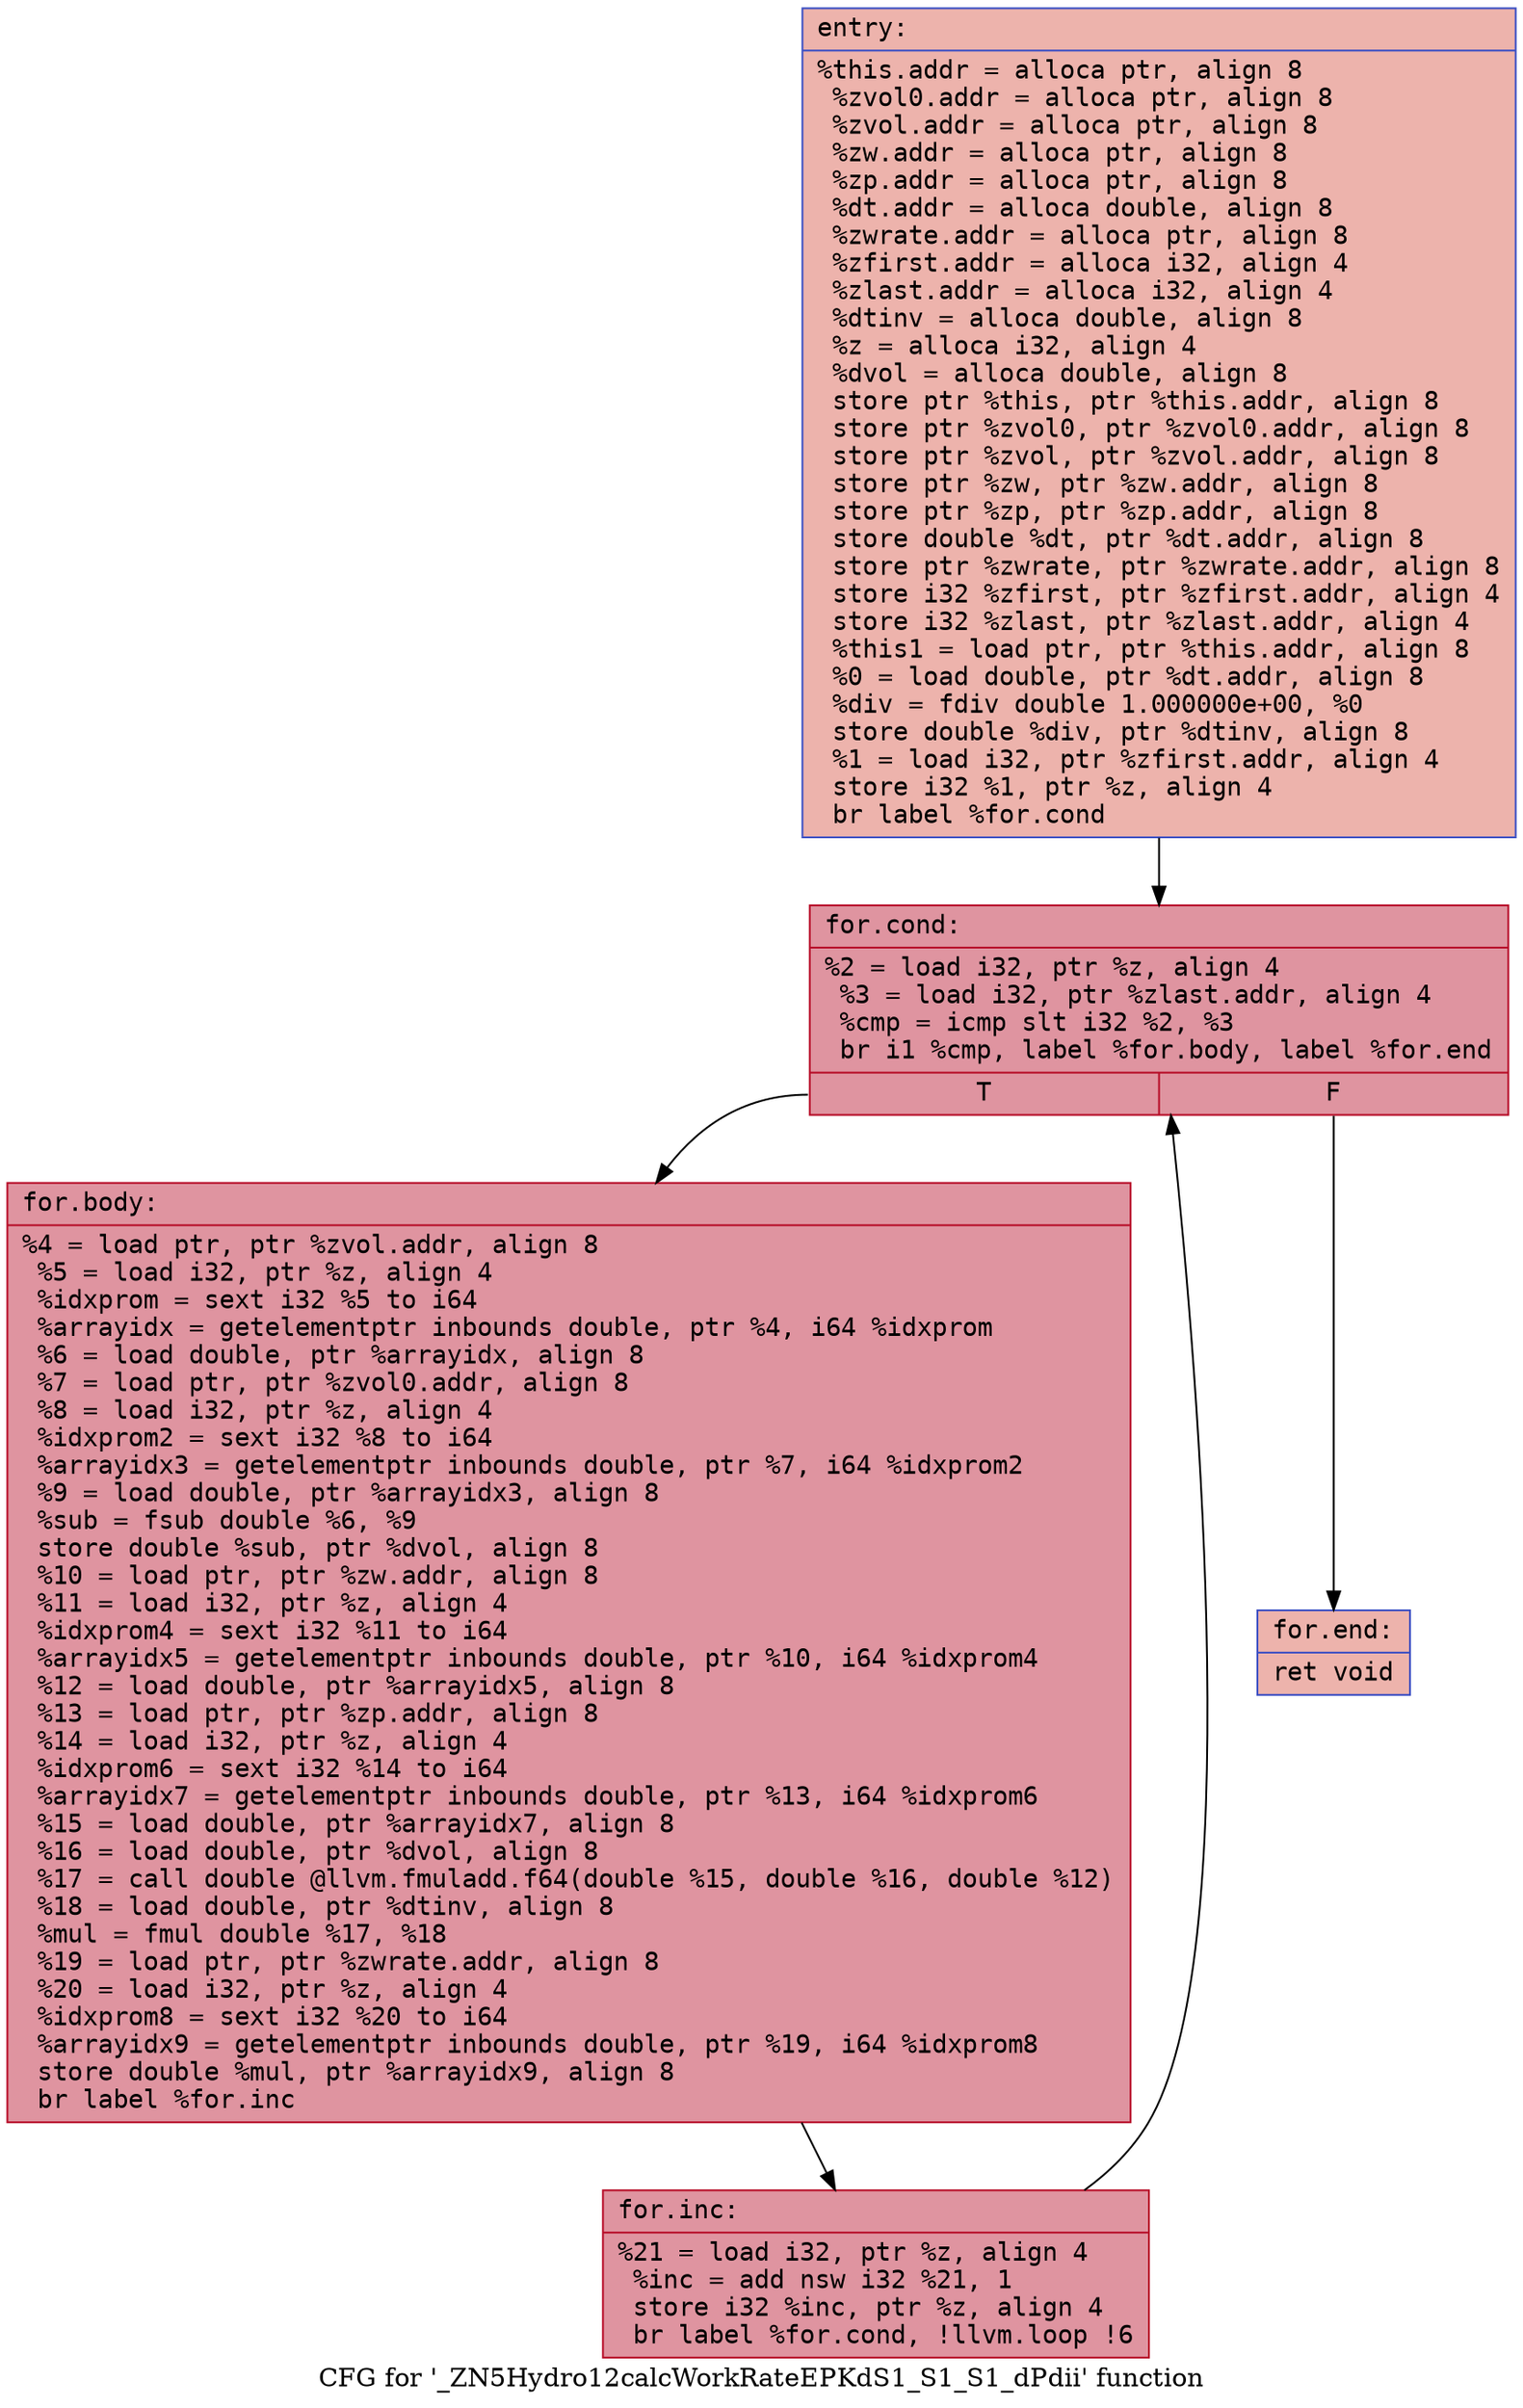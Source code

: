 digraph "CFG for '_ZN5Hydro12calcWorkRateEPKdS1_S1_S1_dPdii' function" {
	label="CFG for '_ZN5Hydro12calcWorkRateEPKdS1_S1_S1_dPdii' function";

	Node0x56186988d350 [shape=record,color="#3d50c3ff", style=filled, fillcolor="#d6524470" fontname="Courier",label="{entry:\l|  %this.addr = alloca ptr, align 8\l  %zvol0.addr = alloca ptr, align 8\l  %zvol.addr = alloca ptr, align 8\l  %zw.addr = alloca ptr, align 8\l  %zp.addr = alloca ptr, align 8\l  %dt.addr = alloca double, align 8\l  %zwrate.addr = alloca ptr, align 8\l  %zfirst.addr = alloca i32, align 4\l  %zlast.addr = alloca i32, align 4\l  %dtinv = alloca double, align 8\l  %z = alloca i32, align 4\l  %dvol = alloca double, align 8\l  store ptr %this, ptr %this.addr, align 8\l  store ptr %zvol0, ptr %zvol0.addr, align 8\l  store ptr %zvol, ptr %zvol.addr, align 8\l  store ptr %zw, ptr %zw.addr, align 8\l  store ptr %zp, ptr %zp.addr, align 8\l  store double %dt, ptr %dt.addr, align 8\l  store ptr %zwrate, ptr %zwrate.addr, align 8\l  store i32 %zfirst, ptr %zfirst.addr, align 4\l  store i32 %zlast, ptr %zlast.addr, align 4\l  %this1 = load ptr, ptr %this.addr, align 8\l  %0 = load double, ptr %dt.addr, align 8\l  %div = fdiv double 1.000000e+00, %0\l  store double %div, ptr %dtinv, align 8\l  %1 = load i32, ptr %zfirst.addr, align 4\l  store i32 %1, ptr %z, align 4\l  br label %for.cond\l}"];
	Node0x56186988d350 -> Node0x5618698e6190[tooltip="entry -> for.cond\nProbability 100.00%" ];
	Node0x5618698e6190 [shape=record,color="#b70d28ff", style=filled, fillcolor="#b70d2870" fontname="Courier",label="{for.cond:\l|  %2 = load i32, ptr %z, align 4\l  %3 = load i32, ptr %zlast.addr, align 4\l  %cmp = icmp slt i32 %2, %3\l  br i1 %cmp, label %for.body, label %for.end\l|{<s0>T|<s1>F}}"];
	Node0x5618698e6190:s0 -> Node0x5618698e6530[tooltip="for.cond -> for.body\nProbability 96.88%" ];
	Node0x5618698e6190:s1 -> Node0x5618698e65b0[tooltip="for.cond -> for.end\nProbability 3.12%" ];
	Node0x5618698e6530 [shape=record,color="#b70d28ff", style=filled, fillcolor="#b70d2870" fontname="Courier",label="{for.body:\l|  %4 = load ptr, ptr %zvol.addr, align 8\l  %5 = load i32, ptr %z, align 4\l  %idxprom = sext i32 %5 to i64\l  %arrayidx = getelementptr inbounds double, ptr %4, i64 %idxprom\l  %6 = load double, ptr %arrayidx, align 8\l  %7 = load ptr, ptr %zvol0.addr, align 8\l  %8 = load i32, ptr %z, align 4\l  %idxprom2 = sext i32 %8 to i64\l  %arrayidx3 = getelementptr inbounds double, ptr %7, i64 %idxprom2\l  %9 = load double, ptr %arrayidx3, align 8\l  %sub = fsub double %6, %9\l  store double %sub, ptr %dvol, align 8\l  %10 = load ptr, ptr %zw.addr, align 8\l  %11 = load i32, ptr %z, align 4\l  %idxprom4 = sext i32 %11 to i64\l  %arrayidx5 = getelementptr inbounds double, ptr %10, i64 %idxprom4\l  %12 = load double, ptr %arrayidx5, align 8\l  %13 = load ptr, ptr %zp.addr, align 8\l  %14 = load i32, ptr %z, align 4\l  %idxprom6 = sext i32 %14 to i64\l  %arrayidx7 = getelementptr inbounds double, ptr %13, i64 %idxprom6\l  %15 = load double, ptr %arrayidx7, align 8\l  %16 = load double, ptr %dvol, align 8\l  %17 = call double @llvm.fmuladd.f64(double %15, double %16, double %12)\l  %18 = load double, ptr %dtinv, align 8\l  %mul = fmul double %17, %18\l  %19 = load ptr, ptr %zwrate.addr, align 8\l  %20 = load i32, ptr %z, align 4\l  %idxprom8 = sext i32 %20 to i64\l  %arrayidx9 = getelementptr inbounds double, ptr %19, i64 %idxprom8\l  store double %mul, ptr %arrayidx9, align 8\l  br label %for.inc\l}"];
	Node0x5618698e6530 -> Node0x5618698e7900[tooltip="for.body -> for.inc\nProbability 100.00%" ];
	Node0x5618698e7900 [shape=record,color="#b70d28ff", style=filled, fillcolor="#b70d2870" fontname="Courier",label="{for.inc:\l|  %21 = load i32, ptr %z, align 4\l  %inc = add nsw i32 %21, 1\l  store i32 %inc, ptr %z, align 4\l  br label %for.cond, !llvm.loop !6\l}"];
	Node0x5618698e7900 -> Node0x5618698e6190[tooltip="for.inc -> for.cond\nProbability 100.00%" ];
	Node0x5618698e65b0 [shape=record,color="#3d50c3ff", style=filled, fillcolor="#d6524470" fontname="Courier",label="{for.end:\l|  ret void\l}"];
}
